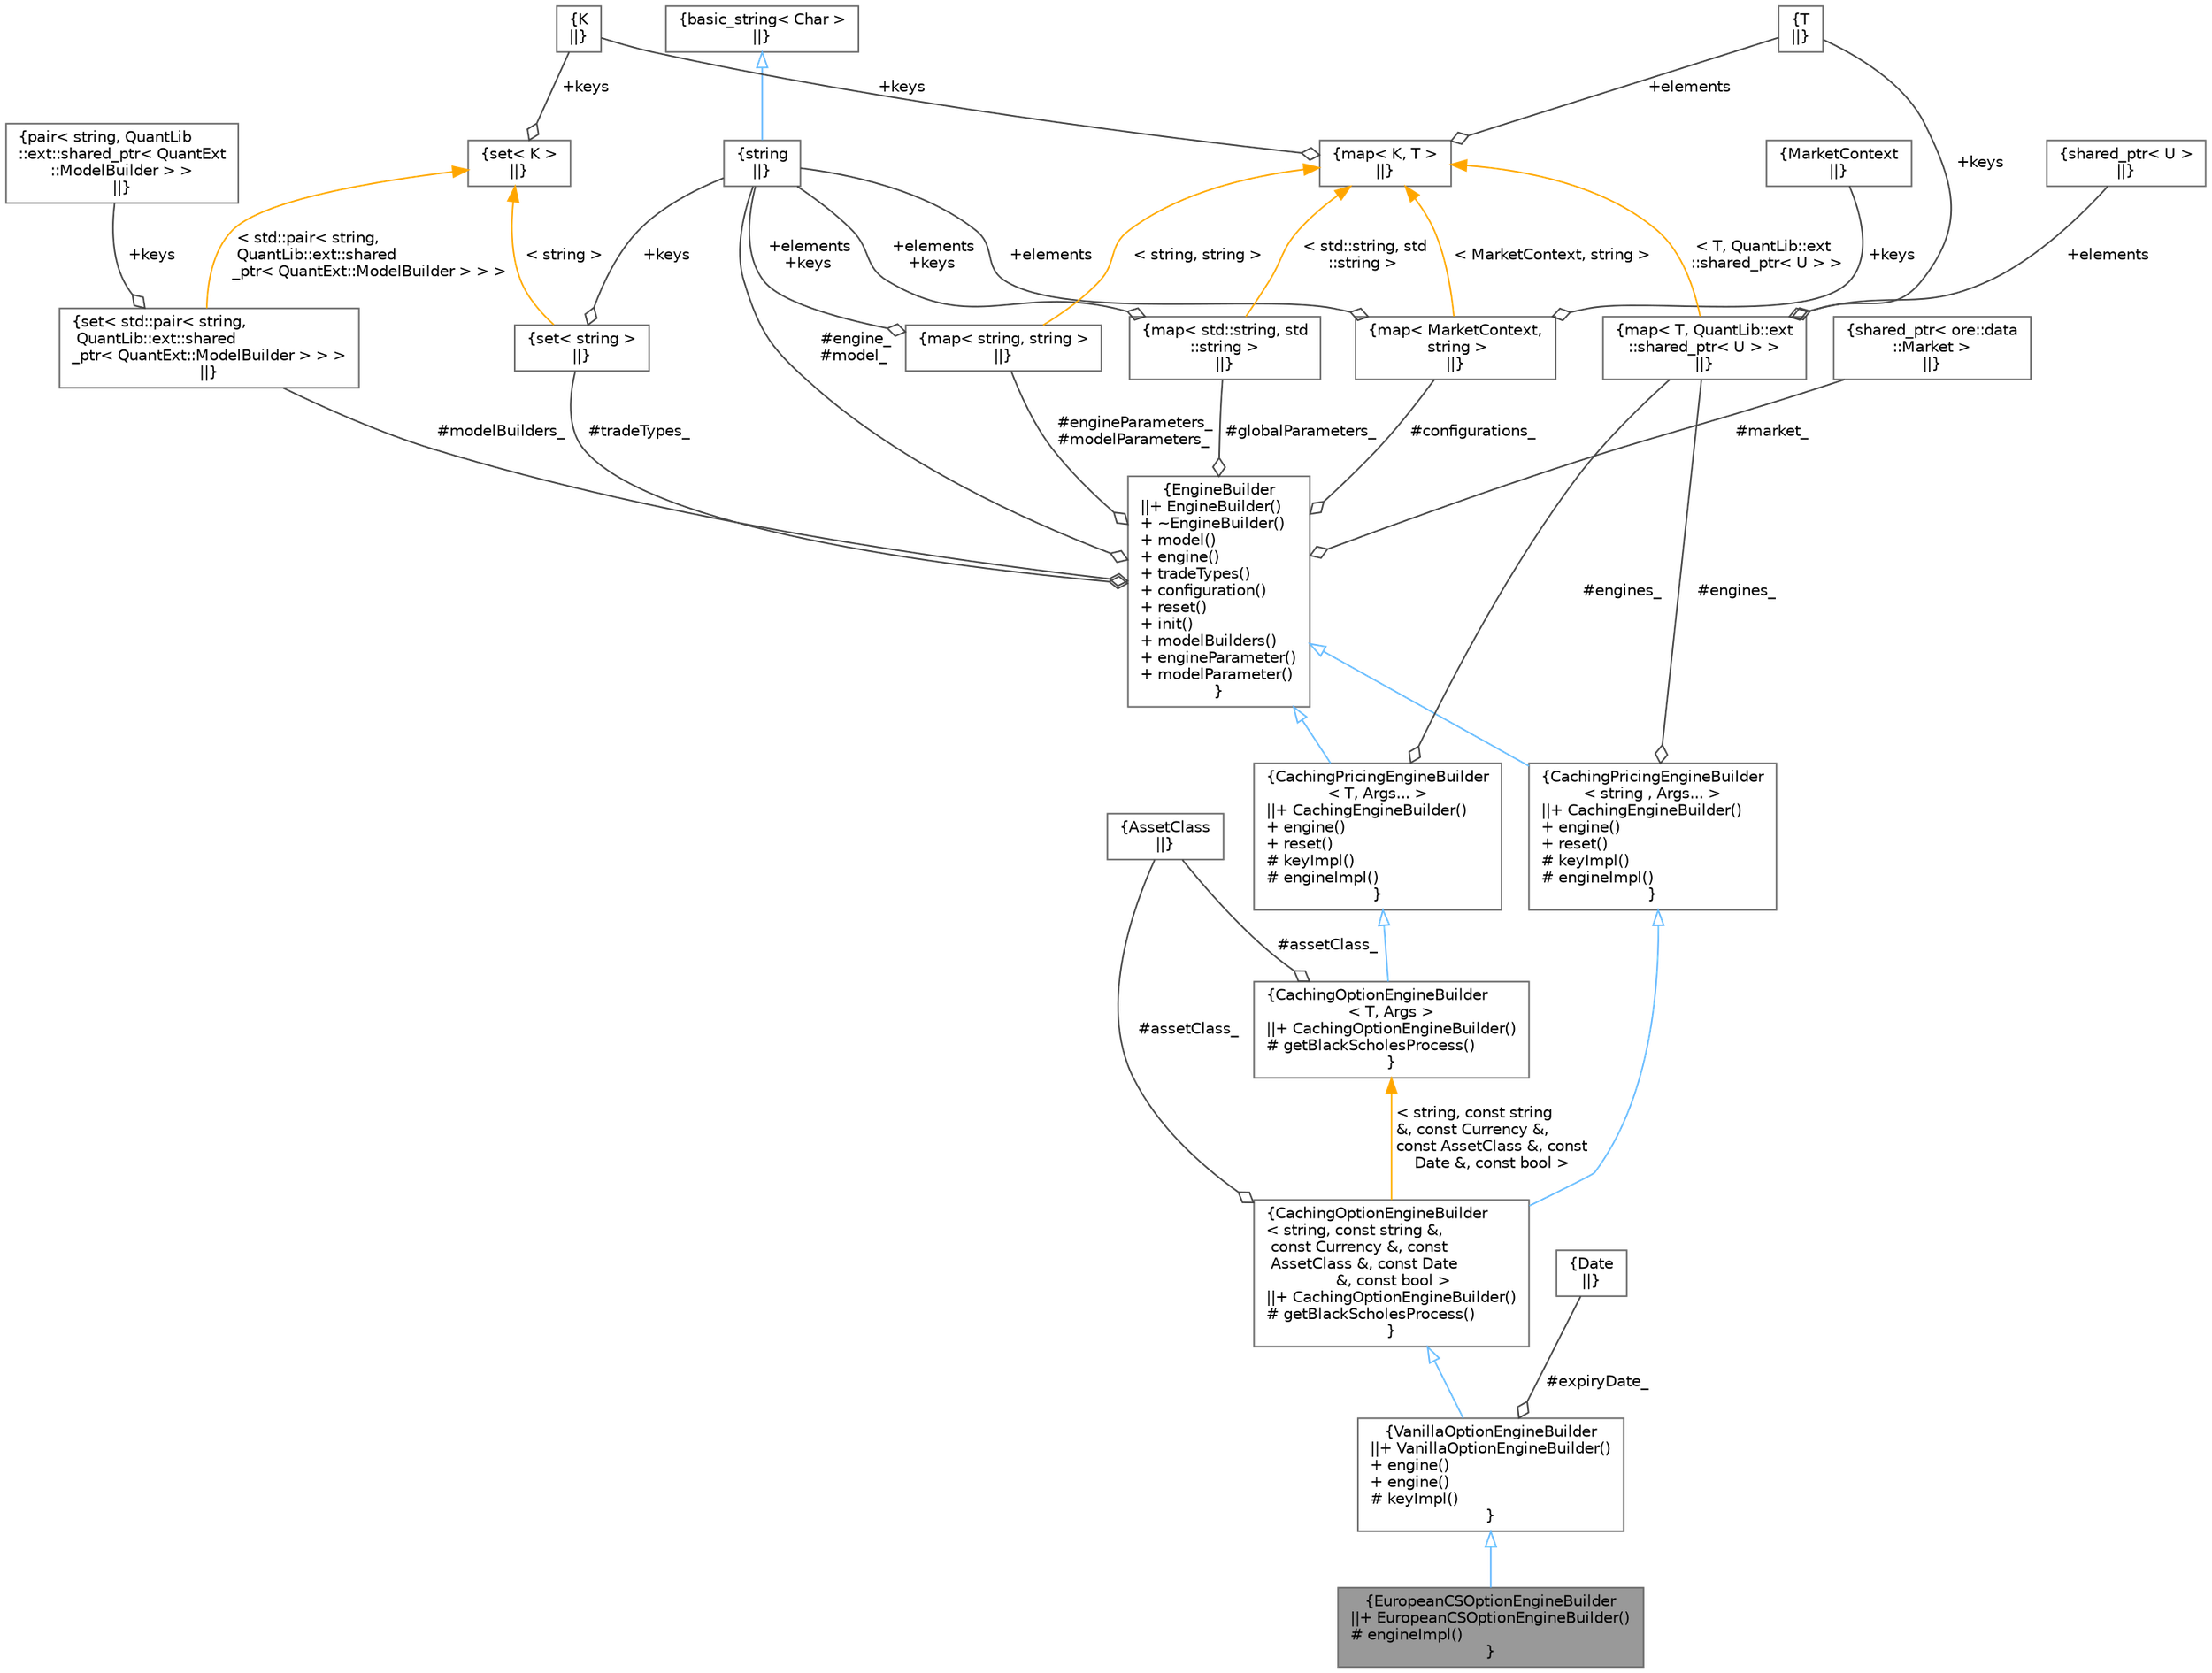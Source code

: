 digraph "EuropeanCSOptionEngineBuilder"
{
 // INTERACTIVE_SVG=YES
 // LATEX_PDF_SIZE
  bgcolor="transparent";
  edge [fontname=Helvetica,fontsize=10,labelfontname=Helvetica,labelfontsize=10];
  node [fontname=Helvetica,fontsize=10,shape=box,height=0.2,width=0.4];
  Node1 [label="{EuropeanCSOptionEngineBuilder\n||+ EuropeanCSOptionEngineBuilder()\l# engineImpl()\l}",height=0.2,width=0.4,color="gray40", fillcolor="grey60", style="filled", fontcolor="black",tooltip=" "];
  Node2 -> Node1 [dir="back",color="steelblue1",style="solid",arrowtail="onormal"];
  Node2 [label="{VanillaOptionEngineBuilder\n||+ VanillaOptionEngineBuilder()\l+ engine()\l+ engine()\l# keyImpl()\l}",height=0.2,width=0.4,color="gray40", fillcolor="white", style="filled",URL="$classore_1_1data_1_1_vanilla_option_engine_builder.html",tooltip="Abstract Engine Builder for Vanilla Options."];
  Node3 -> Node2 [dir="back",color="steelblue1",style="solid",arrowtail="onormal"];
  Node3 [label="{CachingOptionEngineBuilder\l\< string, const string &,\l const Currency &, const\l AssetClass &, const Date\l &, const bool \>\n||+ CachingOptionEngineBuilder()\l# getBlackScholesProcess()\l}",height=0.2,width=0.4,color="gray40", fillcolor="white", style="filled",URL="$classore_1_1data_1_1_caching_option_engine_builder.html",tooltip=" "];
  Node4 -> Node3 [dir="back",color="steelblue1",style="solid",arrowtail="onormal"];
  Node4 [label="{CachingPricingEngineBuilder\l\< string , Args... \>\n||+ CachingEngineBuilder()\l+ engine()\l+ reset()\l# keyImpl()\l# engineImpl()\l}",height=0.2,width=0.4,color="gray40", fillcolor="white", style="filled",URL="$classore_1_1data_1_1_caching_engine_builder.html",tooltip="Abstract template EngineBuilder class that can cache engines and coupon pricers."];
  Node5 -> Node4 [dir="back",color="steelblue1",style="solid",arrowtail="onormal"];
  Node5 [label="{EngineBuilder\n||+ EngineBuilder()\l+ ~EngineBuilder()\l+ model()\l+ engine()\l+ tradeTypes()\l+ configuration()\l+ reset()\l+ init()\l+ modelBuilders()\l+ engineParameter()\l+ modelParameter()\l}",height=0.2,width=0.4,color="gray40", fillcolor="white", style="filled",URL="$classore_1_1data_1_1_engine_builder.html",tooltip="Base PricingEngine Builder class for a specific model and engine."];
  Node6 -> Node5 [color="grey25",style="solid",label=" #engine_\n#model_" ,arrowhead="odiamond"];
  Node6 [label="{string\n||}",height=0.2,width=0.4,color="gray40", fillcolor="white", style="filled",tooltip=" "];
  Node7 -> Node6 [dir="back",color="steelblue1",style="solid",arrowtail="onormal"];
  Node7 [label="{basic_string\< Char \>\n||}",height=0.2,width=0.4,color="gray40", fillcolor="white", style="filled",tooltip=" "];
  Node8 -> Node5 [color="grey25",style="solid",label=" #tradeTypes_" ,arrowhead="odiamond"];
  Node8 [label="{set\< string \>\n||}",height=0.2,width=0.4,color="gray40", fillcolor="white", style="filled",tooltip=" "];
  Node6 -> Node8 [color="grey25",style="solid",label=" +keys" ,arrowhead="odiamond"];
  Node9 -> Node8 [dir="back",color="orange",style="solid",label=" \< string \>" ];
  Node9 [label="{set\< K \>\n||}",height=0.2,width=0.4,color="gray40", fillcolor="white", style="filled",tooltip=" "];
  Node10 -> Node9 [color="grey25",style="solid",label=" +keys" ,arrowhead="odiamond"];
  Node10 [label="{K\n||}",height=0.2,width=0.4,color="gray40", fillcolor="white", style="filled",tooltip=" "];
  Node11 -> Node5 [color="grey25",style="solid",label=" #market_" ,arrowhead="odiamond"];
  Node11 [label="{shared_ptr\< ore::data\l::Market \>\n||}",height=0.2,width=0.4,color="gray40", fillcolor="white", style="filled",tooltip=" "];
  Node12 -> Node5 [color="grey25",style="solid",label=" #configurations_" ,arrowhead="odiamond"];
  Node12 [label="{map\< MarketContext,\l string \>\n||}",height=0.2,width=0.4,color="gray40", fillcolor="white", style="filled",tooltip=" "];
  Node13 -> Node12 [color="grey25",style="solid",label=" +keys" ,arrowhead="odiamond"];
  Node13 [label="{MarketContext\n||}",height=0.2,width=0.4,color="gray40", fillcolor="white", style="filled",tooltip=" "];
  Node6 -> Node12 [color="grey25",style="solid",label=" +elements" ,arrowhead="odiamond"];
  Node14 -> Node12 [dir="back",color="orange",style="solid",label=" \< MarketContext, string \>" ];
  Node14 [label="{map\< K, T \>\n||}",height=0.2,width=0.4,color="gray40", fillcolor="white", style="filled",tooltip=" "];
  Node10 -> Node14 [color="grey25",style="solid",label=" +keys" ,arrowhead="odiamond"];
  Node15 -> Node14 [color="grey25",style="solid",label=" +elements" ,arrowhead="odiamond"];
  Node15 [label="{T\n||}",height=0.2,width=0.4,color="gray40", fillcolor="white", style="filled",tooltip=" "];
  Node16 -> Node5 [color="grey25",style="solid",label=" #engineParameters_\n#modelParameters_" ,arrowhead="odiamond"];
  Node16 [label="{map\< string, string \>\n||}",height=0.2,width=0.4,color="gray40", fillcolor="white", style="filled",tooltip=" "];
  Node6 -> Node16 [color="grey25",style="solid",label=" +elements\n+keys" ,arrowhead="odiamond"];
  Node14 -> Node16 [dir="back",color="orange",style="solid",label=" \< string, string \>" ];
  Node17 -> Node5 [color="grey25",style="solid",label=" #globalParameters_" ,arrowhead="odiamond"];
  Node17 [label="{map\< std::string, std\l::string \>\n||}",height=0.2,width=0.4,color="gray40", fillcolor="white", style="filled",tooltip=" "];
  Node6 -> Node17 [color="grey25",style="solid",label=" +elements\n+keys" ,arrowhead="odiamond"];
  Node14 -> Node17 [dir="back",color="orange",style="solid",label=" \< std::string, std\l::string \>" ];
  Node18 -> Node5 [color="grey25",style="solid",label=" #modelBuilders_" ,arrowhead="odiamond"];
  Node18 [label="{set\< std::pair\< string,\l QuantLib::ext::shared\l_ptr\< QuantExt::ModelBuilder \> \> \>\n||}",height=0.2,width=0.4,color="gray40", fillcolor="white", style="filled",tooltip=" "];
  Node19 -> Node18 [color="grey25",style="solid",label=" +keys" ,arrowhead="odiamond"];
  Node19 [label="{pair\< string, QuantLib\l::ext::shared_ptr\< QuantExt\l::ModelBuilder \> \>\n||}",height=0.2,width=0.4,color="gray40", fillcolor="white", style="filled",tooltip=" "];
  Node9 -> Node18 [dir="back",color="orange",style="solid",label=" \< std::pair\< string,\l QuantLib::ext::shared\l_ptr\< QuantExt::ModelBuilder \> \> \>" ];
  Node20 -> Node4 [color="grey25",style="solid",label=" #engines_" ,arrowhead="odiamond"];
  Node20 [label="{map\< T, QuantLib::ext\l::shared_ptr\< U \> \>\n||}",height=0.2,width=0.4,color="gray40", fillcolor="white", style="filled",tooltip=" "];
  Node15 -> Node20 [color="grey25",style="solid",label=" +keys" ,arrowhead="odiamond"];
  Node21 -> Node20 [color="grey25",style="solid",label=" +elements" ,arrowhead="odiamond"];
  Node21 [label="{shared_ptr\< U \>\n||}",height=0.2,width=0.4,color="gray40", fillcolor="white", style="filled",tooltip=" "];
  Node14 -> Node20 [dir="back",color="orange",style="solid",label=" \< T, QuantLib::ext\l::shared_ptr\< U \> \>" ];
  Node22 -> Node3 [color="grey25",style="solid",label=" #assetClass_" ,arrowhead="odiamond"];
  Node22 [label="{AssetClass\n||}",height=0.2,width=0.4,color="gray40", fillcolor="white", style="filled",tooltip=" "];
  Node23 -> Node3 [dir="back",color="orange",style="solid",label=" \< string, const string\l &, const Currency &,\l const AssetClass &, const\l Date &, const bool \>" ];
  Node23 [label="{CachingOptionEngineBuilder\l\< T, Args \>\n||+ CachingOptionEngineBuilder()\l# getBlackScholesProcess()\l}",height=0.2,width=0.4,color="gray40", fillcolor="white", style="filled",URL="$classore_1_1data_1_1_caching_option_engine_builder.html",tooltip=" "];
  Node24 -> Node23 [dir="back",color="steelblue1",style="solid",arrowtail="onormal"];
  Node24 [label="{CachingPricingEngineBuilder\l\< T, Args... \>\n||+ CachingEngineBuilder()\l+ engine()\l+ reset()\l# keyImpl()\l# engineImpl()\l}",height=0.2,width=0.4,color="gray40", fillcolor="white", style="filled",URL="$classore_1_1data_1_1_caching_engine_builder.html",tooltip="Abstract template EngineBuilder class that can cache engines and coupon pricers."];
  Node5 -> Node24 [dir="back",color="steelblue1",style="solid",arrowtail="onormal"];
  Node20 -> Node24 [color="grey25",style="solid",label=" #engines_" ,arrowhead="odiamond"];
  Node22 -> Node23 [color="grey25",style="solid",label=" #assetClass_" ,arrowhead="odiamond"];
  Node25 -> Node2 [color="grey25",style="solid",label=" #expiryDate_" ,arrowhead="odiamond"];
  Node25 [label="{Date\n||}",height=0.2,width=0.4,color="gray40", fillcolor="white", style="filled",tooltip=" "];
}
